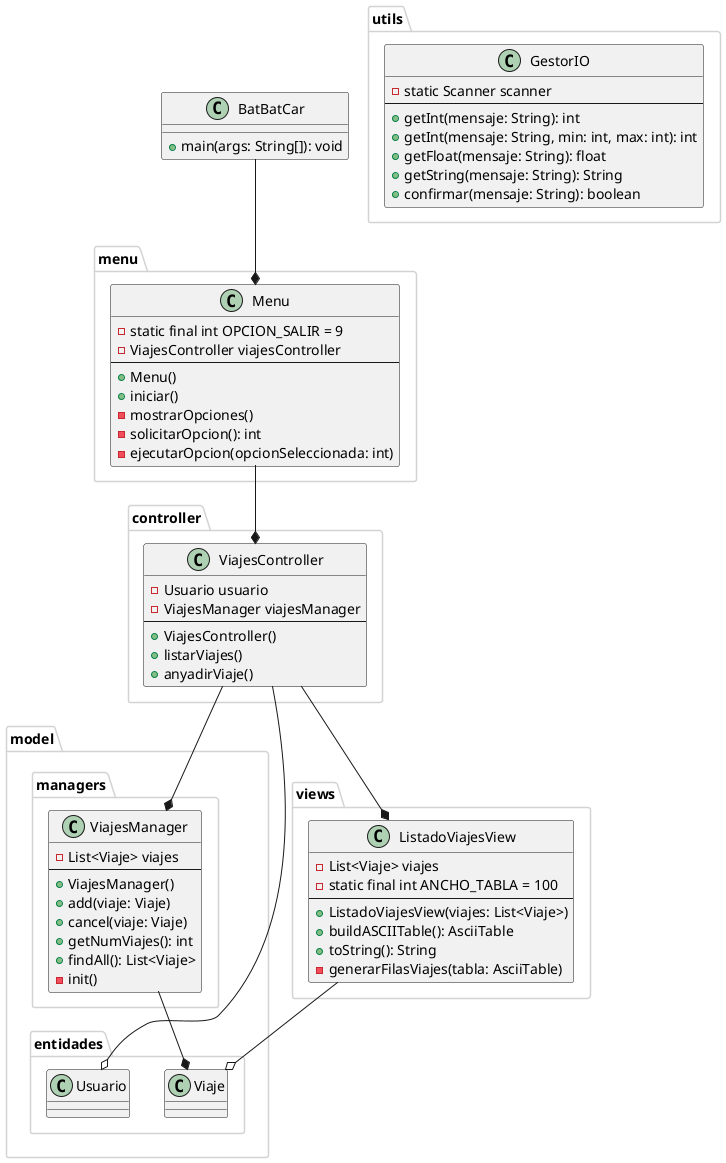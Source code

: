 @startuml

skinparam package {
    BorderColor lightgrey
}

package controller {
    class ViajesController {
        - Usuario usuario
        - ViajesManager viajesManager
        --
        + ViajesController()
        + listarViajes()
        + anyadirViaje()
    }
}

package model.managers {
    class ViajesManager {
        - List<Viaje> viajes
        --
        + ViajesManager()
        + add(viaje: Viaje)
        + cancel(viaje: Viaje)
        + getNumViajes(): int
        + findAll(): List<Viaje>
        - init()
    }
}

package model.entidades {
    class Viaje {
    }
}

package model.entidades {
    class Usuario {
    }
}

package views {
    class ListadoViajesView {
        - List<Viaje> viajes
        - static final int ANCHO_TABLA = 100
        --
        + ListadoViajesView(viajes: List<Viaje>)
        + buildASCIITable(): AsciiTable
        + toString(): String
        - generarFilasViajes(tabla: AsciiTable)
    }
}

package menu {
    class Menu {
        - static final int OPCION_SALIR = 9
        - ViajesController viajesController
        --
        + Menu()
        + iniciar()
        - mostrarOpciones()
        - solicitarOpcion(): int
        - ejecutarOpcion(opcionSeleccionada: int)
    }
}

package utils {
    class GestorIO {
        - static Scanner scanner
        --
        + getInt(mensaje: String): int
        + getInt(mensaje: String, min: int, max: int): int
        + getFloat(mensaje: String): float
        + getString(mensaje: String): String
        + confirmar(mensaje: String): boolean
    }
}


    class BatBatCar {
        + main(args: String[]): void
    }

BatBatCar --* Menu
ViajesController --* ViajesManager
ViajesController --* ListadoViajesView

ViajesController --o Usuario
ListadoViajesView --o Viaje
ViajesManager --* Viaje
Menu --* ViajesController

@enduml

